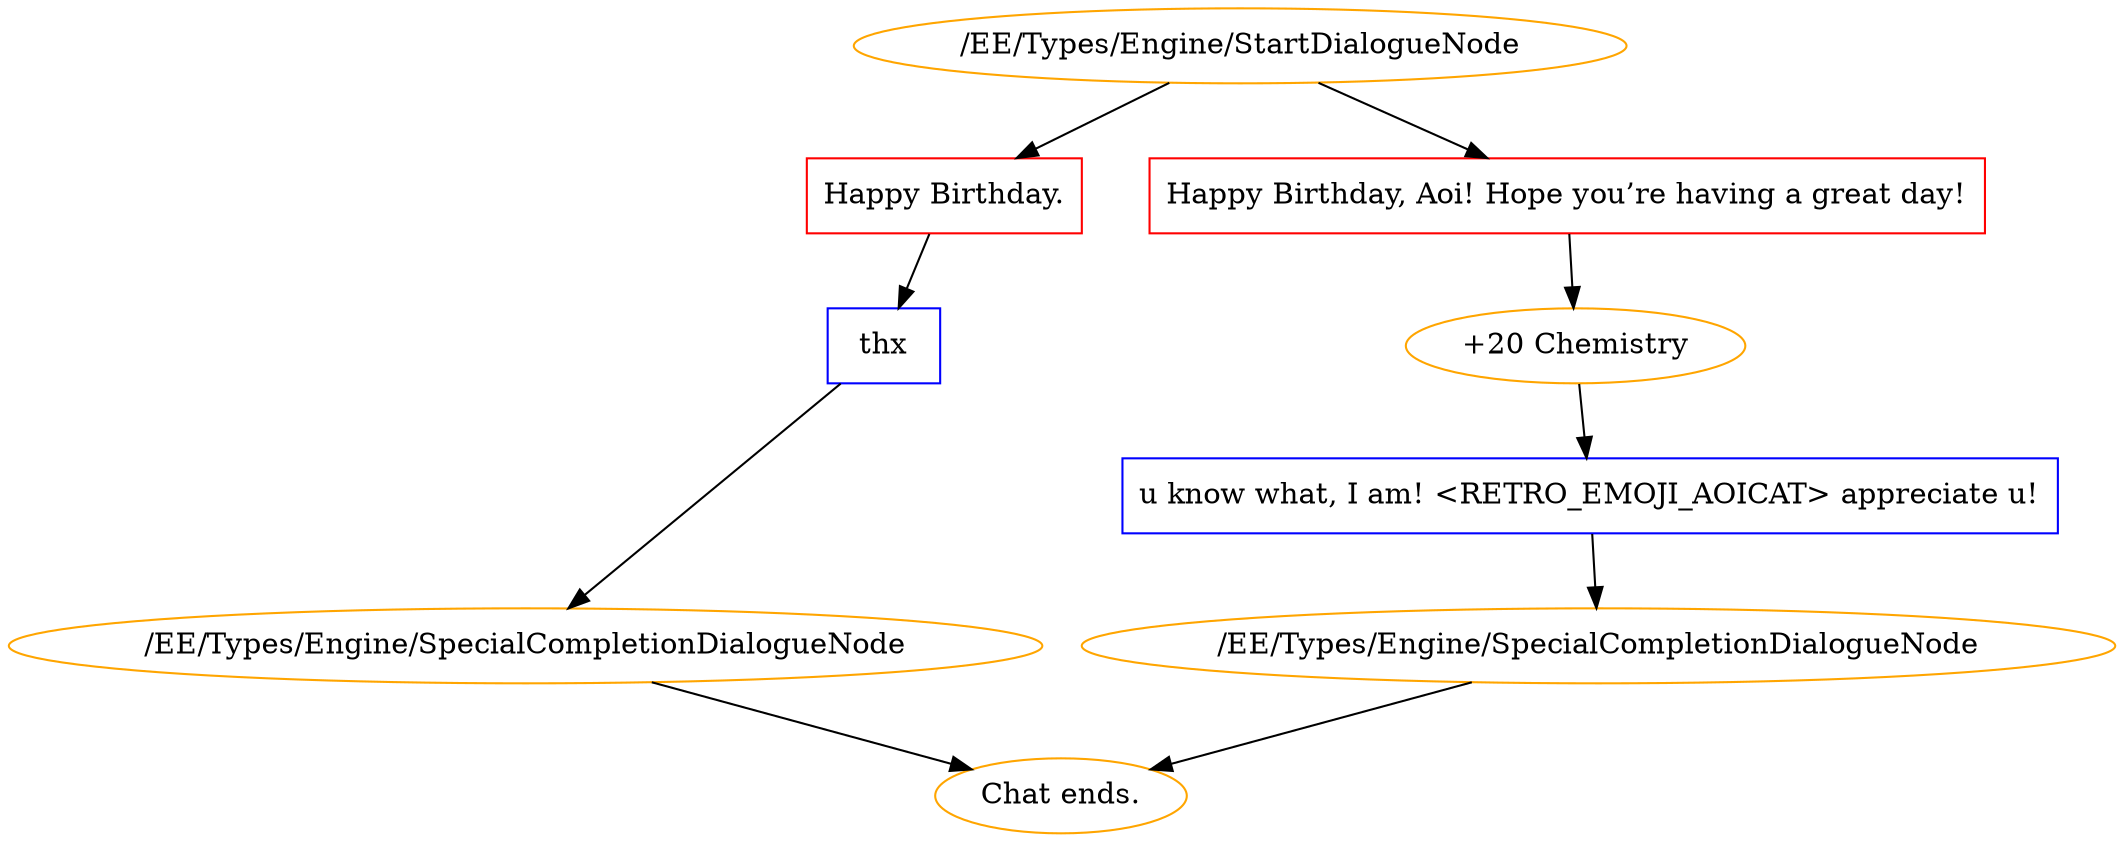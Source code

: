digraph {
	3791 [label="/EE/Types/Engine/StartDialogueNode",color=orange];
		3791 -> 3807;
		3791 -> 3806;
	3807 [label="Happy Birthday.",shape=box,color=red];
		3807 -> 3811;
	3806 [label="Happy Birthday, Aoi! Hope you’re having a great day!",shape=box,color=red];
		3806 -> 3808;
	3811 [label="thx",shape=box,color=blue];
		3811 -> 3832;
	3808 [label="+20 Chemistry",color=orange];
		3808 -> 3809;
	3832 [label="/EE/Types/Engine/SpecialCompletionDialogueNode",color=orange];
		3832 -> "Chat ends.";
	3809 [label="u know what, I am! <RETRO_EMOJI_AOICAT> appreciate u!",shape=box,color=blue];
		3809 -> 3833;
	"Chat ends." [color=orange];
	3833 [label="/EE/Types/Engine/SpecialCompletionDialogueNode",color=orange];
		3833 -> "Chat ends.";
	"Chat ends." [color=orange];
}